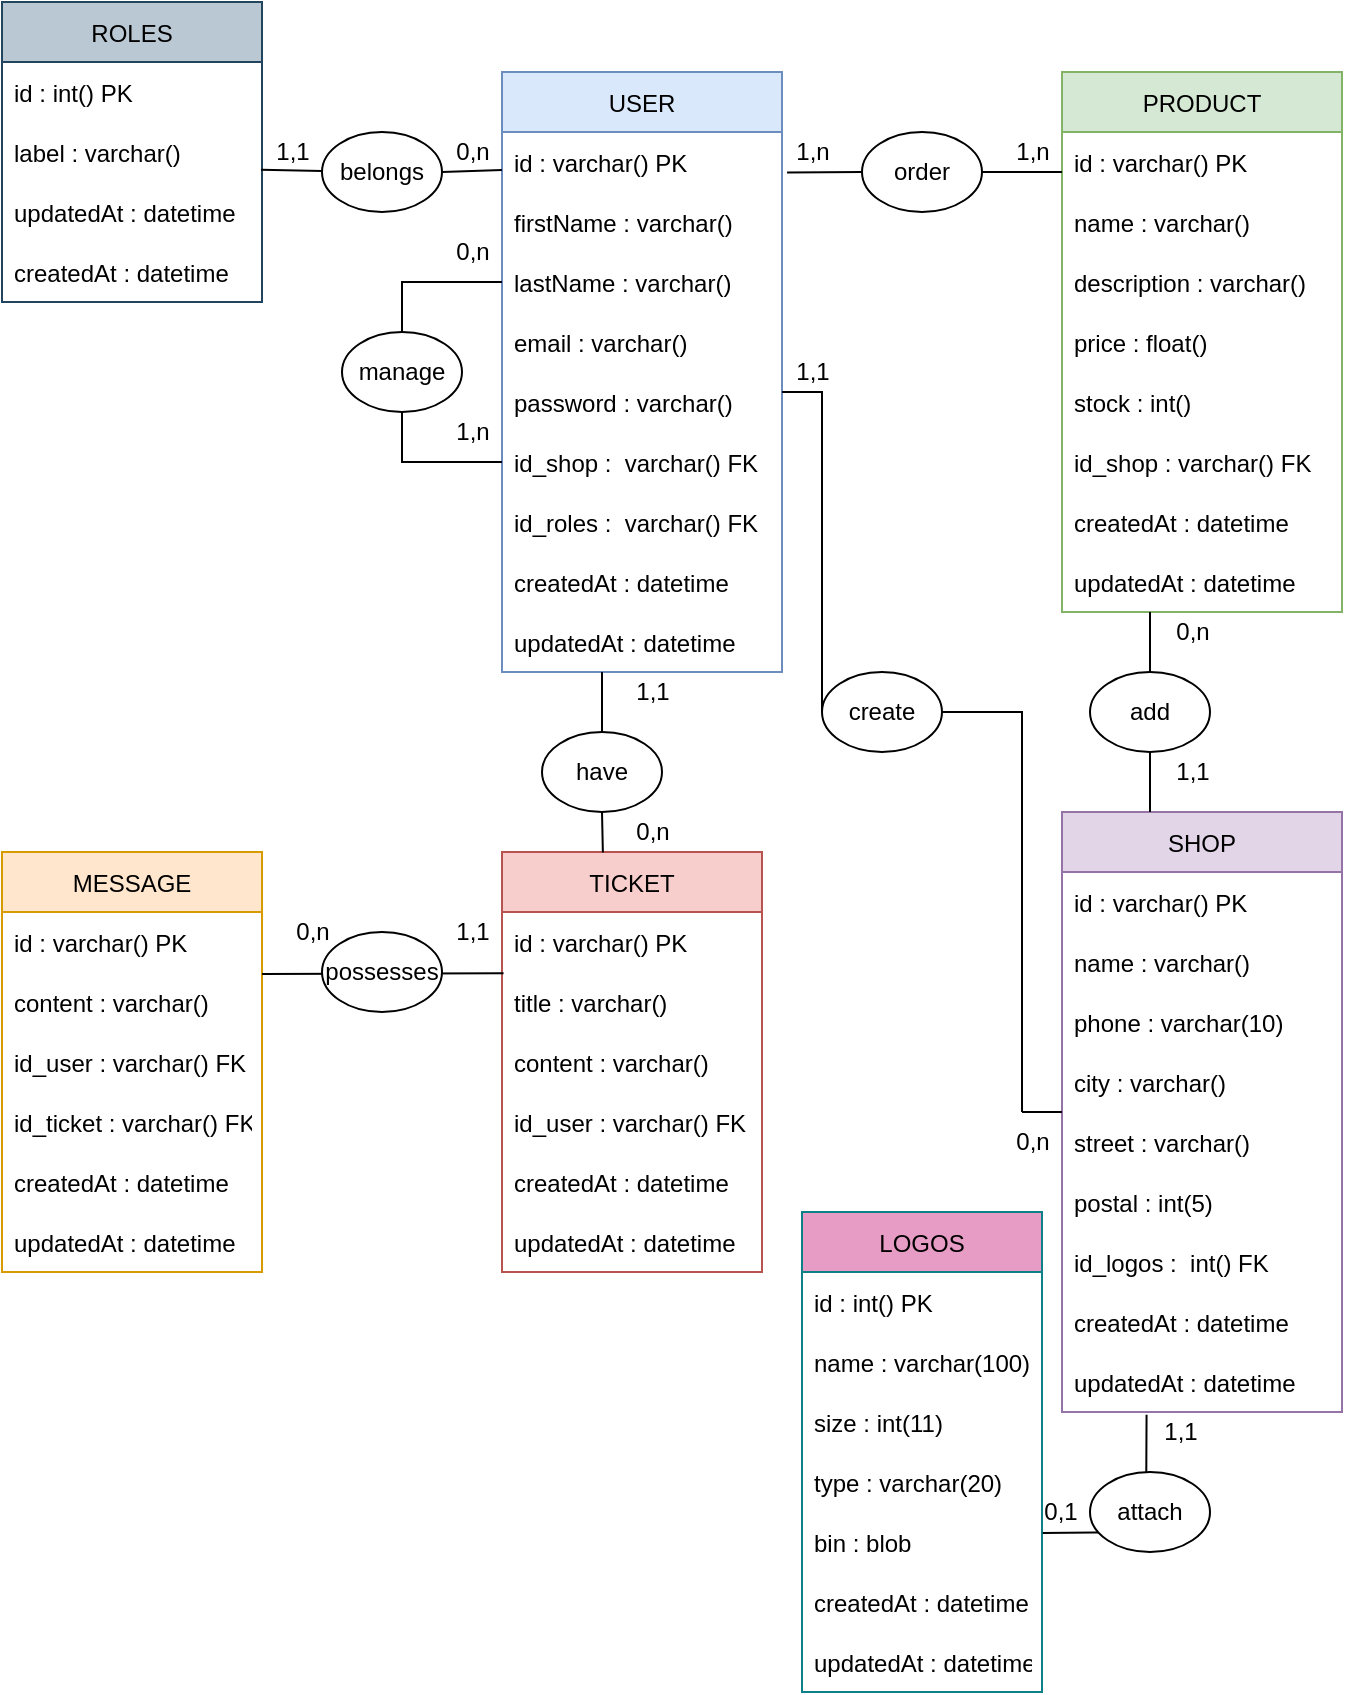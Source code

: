 <mxfile version="15.7.4" type="device"><diagram id="tA9qpuxqnUJ77roLlJ_P" name="MCD"><mxGraphModel dx="1038" dy="579" grid="1" gridSize="10" guides="1" tooltips="1" connect="1" arrows="1" fold="1" page="1" pageScale="1" pageWidth="827" pageHeight="1169" math="0" shadow="0"><root><mxCell id="0"/><mxCell id="1" parent="0"/><mxCell id="U8WOmTN2NuIGIcNUVw19-1" value="USER" style="swimlane;fontStyle=0;childLayout=stackLayout;horizontal=1;startSize=30;horizontalStack=0;resizeParent=1;resizeParentMax=0;resizeLast=0;collapsible=1;marginBottom=0;fillColor=#dae8fc;strokeColor=#6c8ebf;" parent="1" vertex="1"><mxGeometry x="270" y="50" width="140" height="300" as="geometry"/></mxCell><mxCell id="U8WOmTN2NuIGIcNUVw19-2" value="id : varchar() PK" style="text;strokeColor=none;fillColor=none;align=left;verticalAlign=middle;spacingLeft=4;spacingRight=4;overflow=hidden;points=[[0,0.5],[1,0.5]];portConstraint=eastwest;rotatable=0;" parent="U8WOmTN2NuIGIcNUVw19-1" vertex="1"><mxGeometry y="30" width="140" height="30" as="geometry"/></mxCell><mxCell id="U8WOmTN2NuIGIcNUVw19-3" value="firstName : varchar()" style="text;strokeColor=none;fillColor=none;align=left;verticalAlign=middle;spacingLeft=4;spacingRight=4;overflow=hidden;points=[[0,0.5],[1,0.5]];portConstraint=eastwest;rotatable=0;" parent="U8WOmTN2NuIGIcNUVw19-1" vertex="1"><mxGeometry y="60" width="140" height="30" as="geometry"/></mxCell><mxCell id="U8WOmTN2NuIGIcNUVw19-4" value="lastName : varchar()" style="text;strokeColor=none;fillColor=none;align=left;verticalAlign=middle;spacingLeft=4;spacingRight=4;overflow=hidden;points=[[0,0.5],[1,0.5]];portConstraint=eastwest;rotatable=0;" parent="U8WOmTN2NuIGIcNUVw19-1" vertex="1"><mxGeometry y="90" width="140" height="30" as="geometry"/></mxCell><mxCell id="U8WOmTN2NuIGIcNUVw19-5" value="email : varchar()" style="text;strokeColor=none;fillColor=none;align=left;verticalAlign=middle;spacingLeft=4;spacingRight=4;overflow=hidden;points=[[0,0.5],[1,0.5]];portConstraint=eastwest;rotatable=0;" parent="U8WOmTN2NuIGIcNUVw19-1" vertex="1"><mxGeometry y="120" width="140" height="30" as="geometry"/></mxCell><mxCell id="U8WOmTN2NuIGIcNUVw19-6" value="password : varchar()" style="text;strokeColor=none;fillColor=none;align=left;verticalAlign=middle;spacingLeft=4;spacingRight=4;overflow=hidden;points=[[0,0.5],[1,0.5]];portConstraint=eastwest;rotatable=0;" parent="U8WOmTN2NuIGIcNUVw19-1" vertex="1"><mxGeometry y="150" width="140" height="30" as="geometry"/></mxCell><mxCell id="U8WOmTN2NuIGIcNUVw19-7" value="id_shop :  varchar() FK" style="text;strokeColor=none;fillColor=none;align=left;verticalAlign=middle;spacingLeft=4;spacingRight=4;overflow=hidden;points=[[0,0.5],[1,0.5]];portConstraint=eastwest;rotatable=0;" parent="U8WOmTN2NuIGIcNUVw19-1" vertex="1"><mxGeometry y="180" width="140" height="30" as="geometry"/></mxCell><mxCell id="AojEPkW-R613XqB9pDVa-13" value="id_roles :  varchar() FK" style="text;strokeColor=none;fillColor=none;align=left;verticalAlign=middle;spacingLeft=4;spacingRight=4;overflow=hidden;points=[[0,0.5],[1,0.5]];portConstraint=eastwest;rotatable=0;" parent="U8WOmTN2NuIGIcNUVw19-1" vertex="1"><mxGeometry y="210" width="140" height="30" as="geometry"/></mxCell><mxCell id="U8WOmTN2NuIGIcNUVw19-22" value="createdAt : datetime" style="text;strokeColor=none;fillColor=none;align=left;verticalAlign=middle;spacingLeft=4;spacingRight=4;overflow=hidden;points=[[0,0.5],[1,0.5]];portConstraint=eastwest;rotatable=0;" parent="U8WOmTN2NuIGIcNUVw19-1" vertex="1"><mxGeometry y="240" width="140" height="30" as="geometry"/></mxCell><mxCell id="U8WOmTN2NuIGIcNUVw19-23" value="updatedAt : datetime" style="text;strokeColor=none;fillColor=none;align=left;verticalAlign=middle;spacingLeft=4;spacingRight=4;overflow=hidden;points=[[0,0.5],[1,0.5]];portConstraint=eastwest;rotatable=0;" parent="U8WOmTN2NuIGIcNUVw19-1" vertex="1"><mxGeometry y="270" width="140" height="30" as="geometry"/></mxCell><mxCell id="U8WOmTN2NuIGIcNUVw19-8" value="ROLES" style="swimlane;fontStyle=0;childLayout=stackLayout;horizontal=1;startSize=30;horizontalStack=0;resizeParent=1;resizeParentMax=0;resizeLast=0;collapsible=1;marginBottom=0;fillColor=#bac8d3;strokeColor=#23445d;" parent="1" vertex="1"><mxGeometry x="20" y="15" width="130" height="150" as="geometry"/></mxCell><mxCell id="U8WOmTN2NuIGIcNUVw19-9" value="id : int() PK" style="text;strokeColor=none;fillColor=none;align=left;verticalAlign=middle;spacingLeft=4;spacingRight=4;overflow=hidden;points=[[0,0.5],[1,0.5]];portConstraint=eastwest;rotatable=0;" parent="U8WOmTN2NuIGIcNUVw19-8" vertex="1"><mxGeometry y="30" width="130" height="30" as="geometry"/></mxCell><mxCell id="U8WOmTN2NuIGIcNUVw19-11" value="label : varchar()" style="text;strokeColor=none;fillColor=none;align=left;verticalAlign=middle;spacingLeft=4;spacingRight=4;overflow=hidden;points=[[0,0.5],[1,0.5]];portConstraint=eastwest;rotatable=0;" parent="U8WOmTN2NuIGIcNUVw19-8" vertex="1"><mxGeometry y="60" width="130" height="30" as="geometry"/></mxCell><mxCell id="j7cn3w1wYst3zkD4tlY6-9" value="updatedAt : datetime" style="text;strokeColor=none;fillColor=none;align=left;verticalAlign=middle;spacingLeft=4;spacingRight=4;overflow=hidden;points=[[0,0.5],[1,0.5]];portConstraint=eastwest;rotatable=0;" parent="U8WOmTN2NuIGIcNUVw19-8" vertex="1"><mxGeometry y="90" width="130" height="30" as="geometry"/></mxCell><mxCell id="j7cn3w1wYst3zkD4tlY6-8" value="createdAt : datetime" style="text;strokeColor=none;fillColor=none;align=left;verticalAlign=middle;spacingLeft=4;spacingRight=4;overflow=hidden;points=[[0,0.5],[1,0.5]];portConstraint=eastwest;rotatable=0;" parent="U8WOmTN2NuIGIcNUVw19-8" vertex="1"><mxGeometry y="120" width="130" height="30" as="geometry"/></mxCell><mxCell id="U8WOmTN2NuIGIcNUVw19-12" value="" style="endArrow=none;html=1;rounded=0;exitX=1;exitY=0.5;exitDx=0;exitDy=0;startArrow=none;" parent="1" source="AojEPkW-R613XqB9pDVa-9" edge="1"><mxGeometry width="50" height="50" relative="1" as="geometry"><mxPoint x="530" y="280" as="sourcePoint"/><mxPoint x="270" y="99" as="targetPoint"/></mxGeometry></mxCell><mxCell id="U8WOmTN2NuIGIcNUVw19-15" value="TICKET" style="swimlane;fontStyle=0;childLayout=stackLayout;horizontal=1;startSize=30;horizontalStack=0;resizeParent=1;resizeParentMax=0;resizeLast=0;collapsible=1;marginBottom=0;fillColor=#f8cecc;strokeColor=#b85450;" parent="1" vertex="1"><mxGeometry x="270" y="440" width="130" height="210" as="geometry"/></mxCell><mxCell id="U8WOmTN2NuIGIcNUVw19-16" value="id : varchar() PK" style="text;strokeColor=none;fillColor=none;align=left;verticalAlign=middle;spacingLeft=4;spacingRight=4;overflow=hidden;points=[[0,0.5],[1,0.5]];portConstraint=eastwest;rotatable=0;" parent="U8WOmTN2NuIGIcNUVw19-15" vertex="1"><mxGeometry y="30" width="130" height="30" as="geometry"/></mxCell><mxCell id="U8WOmTN2NuIGIcNUVw19-17" value="title : varchar()" style="text;strokeColor=none;fillColor=none;align=left;verticalAlign=middle;spacingLeft=4;spacingRight=4;overflow=hidden;points=[[0,0.5],[1,0.5]];portConstraint=eastwest;rotatable=0;" parent="U8WOmTN2NuIGIcNUVw19-15" vertex="1"><mxGeometry y="60" width="130" height="30" as="geometry"/></mxCell><mxCell id="sdQm0FFO8OONFKCx7PEC-2" value="content : varchar()" style="text;strokeColor=none;fillColor=none;align=left;verticalAlign=middle;spacingLeft=4;spacingRight=4;overflow=hidden;points=[[0,0.5],[1,0.5]];portConstraint=eastwest;rotatable=0;" vertex="1" parent="U8WOmTN2NuIGIcNUVw19-15"><mxGeometry y="90" width="130" height="30" as="geometry"/></mxCell><mxCell id="U8WOmTN2NuIGIcNUVw19-19" value="id_user : varchar() FK" style="text;strokeColor=none;fillColor=none;align=left;verticalAlign=middle;spacingLeft=4;spacingRight=4;overflow=hidden;points=[[0,0.5],[1,0.5]];portConstraint=eastwest;rotatable=0;" parent="U8WOmTN2NuIGIcNUVw19-15" vertex="1"><mxGeometry y="120" width="130" height="30" as="geometry"/></mxCell><mxCell id="U8WOmTN2NuIGIcNUVw19-24" value="createdAt : datetime" style="text;strokeColor=none;fillColor=none;align=left;verticalAlign=middle;spacingLeft=4;spacingRight=4;overflow=hidden;points=[[0,0.5],[1,0.5]];portConstraint=eastwest;rotatable=0;" parent="U8WOmTN2NuIGIcNUVw19-15" vertex="1"><mxGeometry y="150" width="130" height="30" as="geometry"/></mxCell><mxCell id="j7cn3w1wYst3zkD4tlY6-2" value="updatedAt : datetime" style="text;strokeColor=none;fillColor=none;align=left;verticalAlign=middle;spacingLeft=4;spacingRight=4;overflow=hidden;points=[[0,0.5],[1,0.5]];portConstraint=eastwest;rotatable=0;" parent="U8WOmTN2NuIGIcNUVw19-15" vertex="1"><mxGeometry y="180" width="130" height="30" as="geometry"/></mxCell><mxCell id="U8WOmTN2NuIGIcNUVw19-26" value="MESSAGE" style="swimlane;fontStyle=0;childLayout=stackLayout;horizontal=1;startSize=30;horizontalStack=0;resizeParent=1;resizeParentMax=0;resizeLast=0;collapsible=1;marginBottom=0;fillColor=#ffe6cc;strokeColor=#d79b00;" parent="1" vertex="1"><mxGeometry x="20" y="440" width="130" height="210" as="geometry"/></mxCell><mxCell id="U8WOmTN2NuIGIcNUVw19-27" value="id : varchar() PK" style="text;strokeColor=none;fillColor=none;align=left;verticalAlign=middle;spacingLeft=4;spacingRight=4;overflow=hidden;points=[[0,0.5],[1,0.5]];portConstraint=eastwest;rotatable=0;" parent="U8WOmTN2NuIGIcNUVw19-26" vertex="1"><mxGeometry y="30" width="130" height="30" as="geometry"/></mxCell><mxCell id="U8WOmTN2NuIGIcNUVw19-28" value="content : varchar()" style="text;strokeColor=none;fillColor=none;align=left;verticalAlign=middle;spacingLeft=4;spacingRight=4;overflow=hidden;points=[[0,0.5],[1,0.5]];portConstraint=eastwest;rotatable=0;" parent="U8WOmTN2NuIGIcNUVw19-26" vertex="1"><mxGeometry y="60" width="130" height="30" as="geometry"/></mxCell><mxCell id="U8WOmTN2NuIGIcNUVw19-29" value="id_user : varchar() FK" style="text;strokeColor=none;fillColor=none;align=left;verticalAlign=middle;spacingLeft=4;spacingRight=4;overflow=hidden;points=[[0,0.5],[1,0.5]];portConstraint=eastwest;rotatable=0;" parent="U8WOmTN2NuIGIcNUVw19-26" vertex="1"><mxGeometry y="90" width="130" height="30" as="geometry"/></mxCell><mxCell id="sdQm0FFO8OONFKCx7PEC-1" value="id_ticket : varchar() FK" style="text;strokeColor=none;fillColor=none;align=left;verticalAlign=middle;spacingLeft=4;spacingRight=4;overflow=hidden;points=[[0,0.5],[1,0.5]];portConstraint=eastwest;rotatable=0;" vertex="1" parent="U8WOmTN2NuIGIcNUVw19-26"><mxGeometry y="120" width="130" height="30" as="geometry"/></mxCell><mxCell id="U8WOmTN2NuIGIcNUVw19-30" value="createdAt : datetime" style="text;strokeColor=none;fillColor=none;align=left;verticalAlign=middle;spacingLeft=4;spacingRight=4;overflow=hidden;points=[[0,0.5],[1,0.5]];portConstraint=eastwest;rotatable=0;" parent="U8WOmTN2NuIGIcNUVw19-26" vertex="1"><mxGeometry y="150" width="130" height="30" as="geometry"/></mxCell><mxCell id="j7cn3w1wYst3zkD4tlY6-3" value="updatedAt : datetime" style="text;strokeColor=none;fillColor=none;align=left;verticalAlign=middle;spacingLeft=4;spacingRight=4;overflow=hidden;points=[[0,0.5],[1,0.5]];portConstraint=eastwest;rotatable=0;" parent="U8WOmTN2NuIGIcNUVw19-26" vertex="1"><mxGeometry y="180" width="130" height="30" as="geometry"/></mxCell><mxCell id="U8WOmTN2NuIGIcNUVw19-31" value="SHOP" style="swimlane;fontStyle=0;childLayout=stackLayout;horizontal=1;startSize=30;horizontalStack=0;resizeParent=1;resizeParentMax=0;resizeLast=0;collapsible=1;marginBottom=0;fillColor=#e1d5e7;strokeColor=#9673a6;" parent="1" vertex="1"><mxGeometry x="550" y="420" width="140" height="300" as="geometry"/></mxCell><mxCell id="U8WOmTN2NuIGIcNUVw19-32" value="id : varchar() PK" style="text;strokeColor=none;fillColor=none;align=left;verticalAlign=middle;spacingLeft=4;spacingRight=4;overflow=hidden;points=[[0,0.5],[1,0.5]];portConstraint=eastwest;rotatable=0;" parent="U8WOmTN2NuIGIcNUVw19-31" vertex="1"><mxGeometry y="30" width="140" height="30" as="geometry"/></mxCell><mxCell id="U8WOmTN2NuIGIcNUVw19-33" value="name : varchar()" style="text;strokeColor=none;fillColor=none;align=left;verticalAlign=middle;spacingLeft=4;spacingRight=4;overflow=hidden;points=[[0,0.5],[1,0.5]];portConstraint=eastwest;rotatable=0;" parent="U8WOmTN2NuIGIcNUVw19-31" vertex="1"><mxGeometry y="60" width="140" height="30" as="geometry"/></mxCell><mxCell id="U8WOmTN2NuIGIcNUVw19-34" value="phone : varchar(10)" style="text;strokeColor=none;fillColor=none;align=left;verticalAlign=middle;spacingLeft=4;spacingRight=4;overflow=hidden;points=[[0,0.5],[1,0.5]];portConstraint=eastwest;rotatable=0;" parent="U8WOmTN2NuIGIcNUVw19-31" vertex="1"><mxGeometry y="90" width="140" height="30" as="geometry"/></mxCell><mxCell id="U8WOmTN2NuIGIcNUVw19-35" value="city : varchar()" style="text;strokeColor=none;fillColor=none;align=left;verticalAlign=middle;spacingLeft=4;spacingRight=4;overflow=hidden;points=[[0,0.5],[1,0.5]];portConstraint=eastwest;rotatable=0;" parent="U8WOmTN2NuIGIcNUVw19-31" vertex="1"><mxGeometry y="120" width="140" height="30" as="geometry"/></mxCell><mxCell id="U8WOmTN2NuIGIcNUVw19-36" value="street : varchar()" style="text;strokeColor=none;fillColor=none;align=left;verticalAlign=middle;spacingLeft=4;spacingRight=4;overflow=hidden;points=[[0,0.5],[1,0.5]];portConstraint=eastwest;rotatable=0;" parent="U8WOmTN2NuIGIcNUVw19-31" vertex="1"><mxGeometry y="150" width="140" height="30" as="geometry"/></mxCell><mxCell id="U8WOmTN2NuIGIcNUVw19-37" value="postal : int(5)" style="text;strokeColor=none;fillColor=none;align=left;verticalAlign=middle;spacingLeft=4;spacingRight=4;overflow=hidden;points=[[0,0.5],[1,0.5]];portConstraint=eastwest;rotatable=0;" parent="U8WOmTN2NuIGIcNUVw19-31" vertex="1"><mxGeometry y="180" width="140" height="30" as="geometry"/></mxCell><mxCell id="AojEPkW-R613XqB9pDVa-14" value="id_logos :  int() FK" style="text;strokeColor=none;fillColor=none;align=left;verticalAlign=middle;spacingLeft=4;spacingRight=4;overflow=hidden;points=[[0,0.5],[1,0.5]];portConstraint=eastwest;rotatable=0;" parent="U8WOmTN2NuIGIcNUVw19-31" vertex="1"><mxGeometry y="210" width="140" height="30" as="geometry"/></mxCell><mxCell id="U8WOmTN2NuIGIcNUVw19-39" value="createdAt : datetime" style="text;strokeColor=none;fillColor=none;align=left;verticalAlign=middle;spacingLeft=4;spacingRight=4;overflow=hidden;points=[[0,0.5],[1,0.5]];portConstraint=eastwest;rotatable=0;" parent="U8WOmTN2NuIGIcNUVw19-31" vertex="1"><mxGeometry y="240" width="140" height="30" as="geometry"/></mxCell><mxCell id="U8WOmTN2NuIGIcNUVw19-40" value="updatedAt : datetime" style="text;strokeColor=none;fillColor=none;align=left;verticalAlign=middle;spacingLeft=4;spacingRight=4;overflow=hidden;points=[[0,0.5],[1,0.5]];portConstraint=eastwest;rotatable=0;" parent="U8WOmTN2NuIGIcNUVw19-31" vertex="1"><mxGeometry y="270" width="140" height="30" as="geometry"/></mxCell><mxCell id="U8WOmTN2NuIGIcNUVw19-41" value="PRODUCT" style="swimlane;fontStyle=0;childLayout=stackLayout;horizontal=1;startSize=30;horizontalStack=0;resizeParent=1;resizeParentMax=0;resizeLast=0;collapsible=1;marginBottom=0;fillColor=#d5e8d4;strokeColor=#82b366;" parent="1" vertex="1"><mxGeometry x="550" y="50" width="140" height="270" as="geometry"/></mxCell><mxCell id="U8WOmTN2NuIGIcNUVw19-42" value="id : varchar() PK" style="text;strokeColor=none;fillColor=none;align=left;verticalAlign=middle;spacingLeft=4;spacingRight=4;overflow=hidden;points=[[0,0.5],[1,0.5]];portConstraint=eastwest;rotatable=0;" parent="U8WOmTN2NuIGIcNUVw19-41" vertex="1"><mxGeometry y="30" width="140" height="30" as="geometry"/></mxCell><mxCell id="U8WOmTN2NuIGIcNUVw19-43" value="name : varchar()" style="text;strokeColor=none;fillColor=none;align=left;verticalAlign=middle;spacingLeft=4;spacingRight=4;overflow=hidden;points=[[0,0.5],[1,0.5]];portConstraint=eastwest;rotatable=0;" parent="U8WOmTN2NuIGIcNUVw19-41" vertex="1"><mxGeometry y="60" width="140" height="30" as="geometry"/></mxCell><mxCell id="U8WOmTN2NuIGIcNUVw19-44" value="description : varchar()" style="text;strokeColor=none;fillColor=none;align=left;verticalAlign=middle;spacingLeft=4;spacingRight=4;overflow=hidden;points=[[0,0.5],[1,0.5]];portConstraint=eastwest;rotatable=0;" parent="U8WOmTN2NuIGIcNUVw19-41" vertex="1"><mxGeometry y="90" width="140" height="30" as="geometry"/></mxCell><mxCell id="U8WOmTN2NuIGIcNUVw19-45" value="price : float()" style="text;strokeColor=none;fillColor=none;align=left;verticalAlign=middle;spacingLeft=4;spacingRight=4;overflow=hidden;points=[[0,0.5],[1,0.5]];portConstraint=eastwest;rotatable=0;" parent="U8WOmTN2NuIGIcNUVw19-41" vertex="1"><mxGeometry y="120" width="140" height="30" as="geometry"/></mxCell><mxCell id="U8WOmTN2NuIGIcNUVw19-46" value="stock : int()" style="text;strokeColor=none;fillColor=none;align=left;verticalAlign=middle;spacingLeft=4;spacingRight=4;overflow=hidden;points=[[0,0.5],[1,0.5]];portConstraint=eastwest;rotatable=0;" parent="U8WOmTN2NuIGIcNUVw19-41" vertex="1"><mxGeometry y="150" width="140" height="30" as="geometry"/></mxCell><mxCell id="U8WOmTN2NuIGIcNUVw19-47" value="id_shop : varchar() FK" style="text;strokeColor=none;fillColor=none;align=left;verticalAlign=middle;spacingLeft=4;spacingRight=4;overflow=hidden;points=[[0,0.5],[1,0.5]];portConstraint=eastwest;rotatable=0;" parent="U8WOmTN2NuIGIcNUVw19-41" vertex="1"><mxGeometry y="180" width="140" height="30" as="geometry"/></mxCell><mxCell id="U8WOmTN2NuIGIcNUVw19-51" value="createdAt : datetime" style="text;strokeColor=none;fillColor=none;align=left;verticalAlign=middle;spacingLeft=4;spacingRight=4;overflow=hidden;points=[[0,0.5],[1,0.5]];portConstraint=eastwest;rotatable=0;" parent="U8WOmTN2NuIGIcNUVw19-41" vertex="1"><mxGeometry y="210" width="140" height="30" as="geometry"/></mxCell><mxCell id="U8WOmTN2NuIGIcNUVw19-50" value="updatedAt : datetime" style="text;strokeColor=none;fillColor=none;align=left;verticalAlign=middle;spacingLeft=4;spacingRight=4;overflow=hidden;points=[[0,0.5],[1,0.5]];portConstraint=eastwest;rotatable=0;" parent="U8WOmTN2NuIGIcNUVw19-41" vertex="1"><mxGeometry y="240" width="140" height="30" as="geometry"/></mxCell><mxCell id="U8WOmTN2NuIGIcNUVw19-52" value="add" style="ellipse;whiteSpace=wrap;html=1;" parent="1" vertex="1"><mxGeometry x="564" y="350" width="60" height="40" as="geometry"/></mxCell><mxCell id="U8WOmTN2NuIGIcNUVw19-53" value="" style="endArrow=none;html=1;rounded=0;entryX=0.5;entryY=0;entryDx=0;entryDy=0;" parent="1" target="U8WOmTN2NuIGIcNUVw19-52" edge="1"><mxGeometry width="50" height="50" relative="1" as="geometry"><mxPoint x="594" y="320" as="sourcePoint"/><mxPoint x="390" y="380" as="targetPoint"/></mxGeometry></mxCell><mxCell id="U8WOmTN2NuIGIcNUVw19-54" value="" style="endArrow=none;html=1;rounded=0;entryX=0.5;entryY=1;entryDx=0;entryDy=0;" parent="1" target="U8WOmTN2NuIGIcNUVw19-52" edge="1"><mxGeometry width="50" height="50" relative="1" as="geometry"><mxPoint x="594" y="420" as="sourcePoint"/><mxPoint x="390" y="380" as="targetPoint"/></mxGeometry></mxCell><mxCell id="U8WOmTN2NuIGIcNUVw19-55" value="1,1" style="text;html=1;align=center;verticalAlign=middle;resizable=0;points=[];autosize=1;strokeColor=none;fillColor=none;" parent="1" vertex="1"><mxGeometry x="600" y="390" width="30" height="20" as="geometry"/></mxCell><mxCell id="U8WOmTN2NuIGIcNUVw19-56" value="0,n" style="text;html=1;align=center;verticalAlign=middle;resizable=0;points=[];autosize=1;strokeColor=none;fillColor=none;" parent="1" vertex="1"><mxGeometry x="600" y="320" width="30" height="20" as="geometry"/></mxCell><mxCell id="U8WOmTN2NuIGIcNUVw19-60" value="1,1" style="text;html=1;align=center;verticalAlign=middle;resizable=0;points=[];autosize=1;strokeColor=none;fillColor=none;" parent="1" vertex="1"><mxGeometry x="240" y="470" width="30" height="20" as="geometry"/></mxCell><mxCell id="U8WOmTN2NuIGIcNUVw19-61" value="0,n" style="text;html=1;align=center;verticalAlign=middle;resizable=0;points=[];autosize=1;strokeColor=none;fillColor=none;" parent="1" vertex="1"><mxGeometry x="160" y="470" width="30" height="20" as="geometry"/></mxCell><mxCell id="U8WOmTN2NuIGIcNUVw19-62" value="have" style="ellipse;whiteSpace=wrap;html=1;" parent="1" vertex="1"><mxGeometry x="290" y="380" width="60" height="40" as="geometry"/></mxCell><mxCell id="U8WOmTN2NuIGIcNUVw19-63" value="" style="endArrow=none;html=1;rounded=0;entryX=0.5;entryY=1;entryDx=0;entryDy=0;exitX=0.388;exitY=0.001;exitDx=0;exitDy=0;exitPerimeter=0;" parent="1" source="U8WOmTN2NuIGIcNUVw19-15" target="U8WOmTN2NuIGIcNUVw19-62" edge="1"><mxGeometry width="50" height="50" relative="1" as="geometry"><mxPoint x="604" y="460" as="sourcePoint"/><mxPoint x="604" y="430" as="targetPoint"/></mxGeometry></mxCell><mxCell id="U8WOmTN2NuIGIcNUVw19-64" value="" style="endArrow=none;html=1;rounded=0;exitX=0.5;exitY=0;exitDx=0;exitDy=0;" parent="1" source="U8WOmTN2NuIGIcNUVw19-62" edge="1"><mxGeometry width="50" height="50" relative="1" as="geometry"><mxPoint x="614" y="470" as="sourcePoint"/><mxPoint x="320" y="350" as="targetPoint"/></mxGeometry></mxCell><mxCell id="U8WOmTN2NuIGIcNUVw19-65" value="0,n" style="text;html=1;align=center;verticalAlign=middle;resizable=0;points=[];autosize=1;strokeColor=none;fillColor=none;" parent="1" vertex="1"><mxGeometry x="330" y="420" width="30" height="20" as="geometry"/></mxCell><mxCell id="U8WOmTN2NuIGIcNUVw19-66" value="1,1" style="text;html=1;align=center;verticalAlign=middle;resizable=0;points=[];autosize=1;strokeColor=none;fillColor=none;" parent="1" vertex="1"><mxGeometry x="330" y="350" width="30" height="20" as="geometry"/></mxCell><mxCell id="U8WOmTN2NuIGIcNUVw19-67" value="create" style="ellipse;whiteSpace=wrap;html=1;" parent="1" vertex="1"><mxGeometry x="430" y="350" width="60" height="40" as="geometry"/></mxCell><mxCell id="U8WOmTN2NuIGIcNUVw19-68" value="" style="endArrow=none;html=1;rounded=0;entryX=0;entryY=0.5;entryDx=0;entryDy=0;" parent="1" target="U8WOmTN2NuIGIcNUVw19-67" edge="1"><mxGeometry width="50" height="50" relative="1" as="geometry"><mxPoint x="410" y="210" as="sourcePoint"/><mxPoint x="410" y="320" as="targetPoint"/><Array as="points"><mxPoint x="430" y="210"/></Array></mxGeometry></mxCell><mxCell id="U8WOmTN2NuIGIcNUVw19-70" value="" style="endArrow=none;html=1;rounded=0;entryX=1;entryY=0.5;entryDx=0;entryDy=0;" parent="1" target="U8WOmTN2NuIGIcNUVw19-67" edge="1"><mxGeometry width="50" height="50" relative="1" as="geometry"><mxPoint x="530" y="570" as="sourcePoint"/><mxPoint x="410" y="420" as="targetPoint"/><Array as="points"><mxPoint x="530" y="370"/></Array></mxGeometry></mxCell><mxCell id="U8WOmTN2NuIGIcNUVw19-71" value="" style="endArrow=none;html=1;rounded=0;" parent="1" edge="1"><mxGeometry width="50" height="50" relative="1" as="geometry"><mxPoint x="550" y="570" as="sourcePoint"/><mxPoint x="530" y="570" as="targetPoint"/></mxGeometry></mxCell><mxCell id="U8WOmTN2NuIGIcNUVw19-72" value="0,n" style="text;html=1;align=center;verticalAlign=middle;resizable=0;points=[];autosize=1;strokeColor=none;fillColor=none;" parent="1" vertex="1"><mxGeometry x="520" y="575" width="30" height="20" as="geometry"/></mxCell><mxCell id="U8WOmTN2NuIGIcNUVw19-73" value="1,1" style="text;html=1;align=center;verticalAlign=middle;resizable=0;points=[];autosize=1;strokeColor=none;fillColor=none;" parent="1" vertex="1"><mxGeometry x="410" y="190" width="30" height="20" as="geometry"/></mxCell><mxCell id="U8WOmTN2NuIGIcNUVw19-74" value="order" style="ellipse;whiteSpace=wrap;html=1;" parent="1" vertex="1"><mxGeometry x="450" y="80" width="60" height="40" as="geometry"/></mxCell><mxCell id="U8WOmTN2NuIGIcNUVw19-76" value="" style="endArrow=none;html=1;rounded=0;exitX=1;exitY=0.5;exitDx=0;exitDy=0;" parent="1" source="U8WOmTN2NuIGIcNUVw19-74" edge="1"><mxGeometry width="50" height="50" relative="1" as="geometry"><mxPoint x="360" y="270" as="sourcePoint"/><mxPoint x="550" y="100" as="targetPoint"/></mxGeometry></mxCell><mxCell id="U8WOmTN2NuIGIcNUVw19-78" value="" style="endArrow=none;html=1;rounded=0;exitX=1.018;exitY=0.676;exitDx=0;exitDy=0;entryX=0;entryY=0.5;entryDx=0;entryDy=0;exitPerimeter=0;" parent="1" source="U8WOmTN2NuIGIcNUVw19-2" target="U8WOmTN2NuIGIcNUVw19-74" edge="1"><mxGeometry width="50" height="50" relative="1" as="geometry"><mxPoint x="500" y="110" as="sourcePoint"/><mxPoint x="560" y="110" as="targetPoint"/></mxGeometry></mxCell><mxCell id="U8WOmTN2NuIGIcNUVw19-79" value="1,n" style="text;html=1;align=center;verticalAlign=middle;resizable=0;points=[];autosize=1;strokeColor=none;fillColor=none;" parent="1" vertex="1"><mxGeometry x="520" y="80" width="30" height="20" as="geometry"/></mxCell><mxCell id="U8WOmTN2NuIGIcNUVw19-80" value="1,n" style="text;html=1;align=center;verticalAlign=middle;resizable=0;points=[];autosize=1;strokeColor=none;fillColor=none;" parent="1" vertex="1"><mxGeometry x="410" y="80" width="30" height="20" as="geometry"/></mxCell><mxCell id="U8WOmTN2NuIGIcNUVw19-81" value="manage" style="ellipse;whiteSpace=wrap;html=1;" parent="1" vertex="1"><mxGeometry x="190" y="180" width="60" height="40" as="geometry"/></mxCell><mxCell id="U8WOmTN2NuIGIcNUVw19-82" value="" style="endArrow=none;html=1;rounded=0;entryX=0.5;entryY=1;entryDx=0;entryDy=0;exitX=0;exitY=0.5;exitDx=0;exitDy=0;" parent="1" source="U8WOmTN2NuIGIcNUVw19-7" target="U8WOmTN2NuIGIcNUVw19-81" edge="1"><mxGeometry width="50" height="50" relative="1" as="geometry"><mxPoint x="440" y="310" as="sourcePoint"/><mxPoint x="490" y="260" as="targetPoint"/><Array as="points"><mxPoint x="220" y="245"/></Array></mxGeometry></mxCell><mxCell id="U8WOmTN2NuIGIcNUVw19-83" value="" style="endArrow=none;html=1;rounded=0;entryX=0.5;entryY=0;entryDx=0;entryDy=0;exitX=0;exitY=0.5;exitDx=0;exitDy=0;" parent="1" target="U8WOmTN2NuIGIcNUVw19-81" edge="1"><mxGeometry width="50" height="50" relative="1" as="geometry"><mxPoint x="270" y="155" as="sourcePoint"/><mxPoint x="220" y="130.0" as="targetPoint"/><Array as="points"><mxPoint x="220" y="155"/></Array></mxGeometry></mxCell><mxCell id="U8WOmTN2NuIGIcNUVw19-84" value="0,n" style="text;html=1;align=center;verticalAlign=middle;resizable=0;points=[];autosize=1;strokeColor=none;fillColor=none;" parent="1" vertex="1"><mxGeometry x="240" y="130" width="30" height="20" as="geometry"/></mxCell><mxCell id="U8WOmTN2NuIGIcNUVw19-85" value="1,n" style="text;html=1;align=center;verticalAlign=middle;resizable=0;points=[];autosize=1;strokeColor=none;fillColor=none;" parent="1" vertex="1"><mxGeometry x="240" y="220" width="30" height="20" as="geometry"/></mxCell><mxCell id="j7cn3w1wYst3zkD4tlY6-4" value="LOGOS" style="swimlane;fontStyle=0;childLayout=stackLayout;horizontal=1;startSize=30;horizontalStack=0;resizeParent=1;resizeParentMax=0;resizeLast=0;collapsible=1;marginBottom=0;fillColor=#E69CC4;strokeColor=#0e8088;" parent="1" vertex="1"><mxGeometry x="420" y="620" width="120" height="240" as="geometry"/></mxCell><mxCell id="j7cn3w1wYst3zkD4tlY6-5" value="id : int() PK" style="text;strokeColor=none;fillColor=none;align=left;verticalAlign=middle;spacingLeft=4;spacingRight=4;overflow=hidden;points=[[0,0.5],[1,0.5]];portConstraint=eastwest;rotatable=0;" parent="j7cn3w1wYst3zkD4tlY6-4" vertex="1"><mxGeometry y="30" width="120" height="30" as="geometry"/></mxCell><mxCell id="AojEPkW-R613XqB9pDVa-1" value="name : varchar(100)" style="text;strokeColor=none;fillColor=none;align=left;verticalAlign=middle;spacingLeft=4;spacingRight=4;overflow=hidden;points=[[0,0.5],[1,0.5]];portConstraint=eastwest;rotatable=0;" parent="j7cn3w1wYst3zkD4tlY6-4" vertex="1"><mxGeometry y="60" width="120" height="30" as="geometry"/></mxCell><mxCell id="AojEPkW-R613XqB9pDVa-2" value="size : int(11)" style="text;strokeColor=none;fillColor=none;align=left;verticalAlign=middle;spacingLeft=4;spacingRight=4;overflow=hidden;points=[[0,0.5],[1,0.5]];portConstraint=eastwest;rotatable=0;" parent="j7cn3w1wYst3zkD4tlY6-4" vertex="1"><mxGeometry y="90" width="120" height="30" as="geometry"/></mxCell><mxCell id="AojEPkW-R613XqB9pDVa-3" value="type : varchar(20) " style="text;strokeColor=none;fillColor=none;align=left;verticalAlign=middle;spacingLeft=4;spacingRight=4;overflow=hidden;points=[[0,0.5],[1,0.5]];portConstraint=eastwest;rotatable=0;" parent="j7cn3w1wYst3zkD4tlY6-4" vertex="1"><mxGeometry y="120" width="120" height="30" as="geometry"/></mxCell><mxCell id="AojEPkW-R613XqB9pDVa-4" value="bin : blob" style="text;strokeColor=none;fillColor=none;align=left;verticalAlign=middle;spacingLeft=4;spacingRight=4;overflow=hidden;points=[[0,0.5],[1,0.5]];portConstraint=eastwest;rotatable=0;" parent="j7cn3w1wYst3zkD4tlY6-4" vertex="1"><mxGeometry y="150" width="120" height="30" as="geometry"/></mxCell><mxCell id="j7cn3w1wYst3zkD4tlY6-10" value="createdAt : datetime" style="text;strokeColor=none;fillColor=none;align=left;verticalAlign=middle;spacingLeft=4;spacingRight=4;overflow=hidden;points=[[0,0.5],[1,0.5]];portConstraint=eastwest;rotatable=0;" parent="j7cn3w1wYst3zkD4tlY6-4" vertex="1"><mxGeometry y="180" width="120" height="30" as="geometry"/></mxCell><mxCell id="j7cn3w1wYst3zkD4tlY6-11" value="updatedAt : datetime" style="text;strokeColor=none;fillColor=none;align=left;verticalAlign=middle;spacingLeft=4;spacingRight=4;overflow=hidden;points=[[0,0.5],[1,0.5]];portConstraint=eastwest;rotatable=0;" parent="j7cn3w1wYst3zkD4tlY6-4" vertex="1"><mxGeometry y="210" width="120" height="30" as="geometry"/></mxCell><mxCell id="j7cn3w1wYst3zkD4tlY6-7" value="" style="endArrow=none;html=1;rounded=0;exitX=0.302;exitY=1.044;exitDx=0;exitDy=0;exitPerimeter=0;entryX=1.003;entryY=0.349;entryDx=0;entryDy=0;entryPerimeter=0;" parent="1" source="U8WOmTN2NuIGIcNUVw19-40" target="AojEPkW-R613XqB9pDVa-4" edge="1"><mxGeometry width="50" height="50" relative="1" as="geometry"><mxPoint x="690" y="570" as="sourcePoint"/><mxPoint x="592" y="740" as="targetPoint"/><Array as="points"><mxPoint x="592" y="780"/></Array></mxGeometry></mxCell><mxCell id="AojEPkW-R613XqB9pDVa-5" value="attach" style="ellipse;whiteSpace=wrap;html=1;" parent="1" vertex="1"><mxGeometry x="564" y="750" width="60" height="40" as="geometry"/></mxCell><mxCell id="AojEPkW-R613XqB9pDVa-7" value="1,1" style="text;html=1;align=center;verticalAlign=middle;resizable=0;points=[];autosize=1;strokeColor=none;fillColor=none;" parent="1" vertex="1"><mxGeometry x="594" y="720" width="30" height="20" as="geometry"/></mxCell><mxCell id="AojEPkW-R613XqB9pDVa-8" value="0,1" style="text;html=1;align=center;verticalAlign=middle;resizable=0;points=[];autosize=1;strokeColor=none;fillColor=none;" parent="1" vertex="1"><mxGeometry x="534" y="760" width="30" height="20" as="geometry"/></mxCell><mxCell id="AojEPkW-R613XqB9pDVa-9" value="belongs" style="ellipse;whiteSpace=wrap;html=1;" parent="1" vertex="1"><mxGeometry x="180" y="80" width="60" height="40" as="geometry"/></mxCell><mxCell id="AojEPkW-R613XqB9pDVa-10" value="" style="endArrow=none;html=1;rounded=0;exitX=0.996;exitY=0.796;exitDx=0;exitDy=0;exitPerimeter=0;" parent="1" source="U8WOmTN2NuIGIcNUVw19-11" target="AojEPkW-R613XqB9pDVa-9" edge="1"><mxGeometry width="50" height="50" relative="1" as="geometry"><mxPoint x="149.48" y="98.88" as="sourcePoint"/><mxPoint x="270" y="99" as="targetPoint"/></mxGeometry></mxCell><mxCell id="AojEPkW-R613XqB9pDVa-11" value="1,1" style="text;html=1;align=center;verticalAlign=middle;resizable=0;points=[];autosize=1;strokeColor=none;fillColor=none;" parent="1" vertex="1"><mxGeometry x="150" y="80" width="30" height="20" as="geometry"/></mxCell><mxCell id="AojEPkW-R613XqB9pDVa-12" value="0,n" style="text;html=1;align=center;verticalAlign=middle;resizable=0;points=[];autosize=1;strokeColor=none;fillColor=none;" parent="1" vertex="1"><mxGeometry x="240" y="80" width="30" height="20" as="geometry"/></mxCell><mxCell id="AojEPkW-R613XqB9pDVa-16" value="" style="endArrow=none;html=1;rounded=0;exitX=0.006;exitY=0.02;exitDx=0;exitDy=0;exitPerimeter=0;" parent="1" source="U8WOmTN2NuIGIcNUVw19-17" edge="1"><mxGeometry width="50" height="50" relative="1" as="geometry"><mxPoint x="330" y="600" as="sourcePoint"/><mxPoint x="150" y="501" as="targetPoint"/></mxGeometry></mxCell><mxCell id="U8WOmTN2NuIGIcNUVw19-57" value="possesses" style="ellipse;whiteSpace=wrap;html=1;" parent="1" vertex="1"><mxGeometry x="180" y="480" width="60" height="40" as="geometry"/></mxCell></root></mxGraphModel></diagram></mxfile>